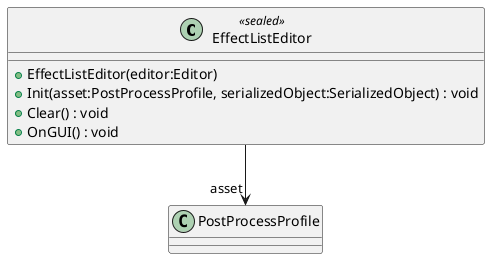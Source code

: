 @startuml
class EffectListEditor <<sealed>> {
    + EffectListEditor(editor:Editor)
    + Init(asset:PostProcessProfile, serializedObject:SerializedObject) : void
    + Clear() : void
    + OnGUI() : void
}
EffectListEditor --> "asset" PostProcessProfile
@enduml
